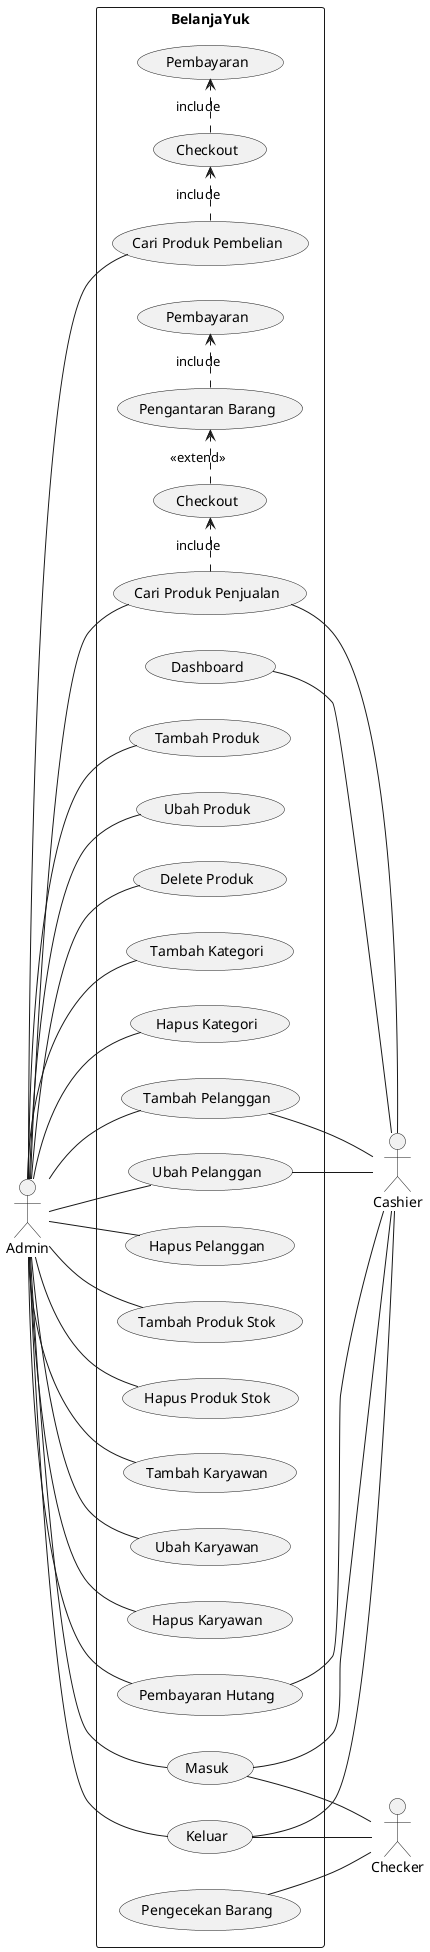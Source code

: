 @startuml

actor Admin
actor Cashier
actor Checker

rectangle "BelanjaYuk"{
    left to right direction
    (Dashboard) as Dashboard
    (Checkout) as (Checkout)
    (Cari Produk Pembelian) as (CariProdukPembelian)
    (Pembayaran) as (PenjualanPembayaran)
    (Pembayaran) as (PembelianPembayaran)
    (Cari Produk Penjualan) as (CariProdukPenjualan)
    (Checkout) as (Checkout2)
    (Tambah Produk) as (TambahProduk)
    (Ubah Produk) as (UbahProduk)
    (Delete Produk) as (HapusProduk)
    (Tambah Kategori) as (TambahKategori)
    (Hapus Kategori) as (HapusKategori)
    (Tambah Pelanggan) as (TambahPelanggan)
    (Ubah Pelanggan) as (UbahPelanggan)
    (Hapus Pelanggan) as (HapusPelanggan)
    (Tambah Produk Stok) as (TambahPStok)
    (Hapus Produk Stok) as (HapusPStok)
    (Tambah Karyawan) as (TambahKaryawan)
    (Ubah Karyawan) as (UbahKaryawan)
    (Hapus Karyawan) as (HapusKaryawan)
    (Pembayaran Hutang) as (PembayaranHutang)
    (Pengantaran Barang) as (PengantaranBarang)
    (Pengecekan Barang) as (PengecekanBarang)
    (Masuk) as (Masuk)
    (Keluar) as (Keluar)





    Admin -- (Masuk)
    Admin -- CariProdukPembelian
    CariProdukPembelian .> Checkout : include
    Checkout .> PembelianPembayaran : include

    Admin -- CariProdukPenjualan
    CariProdukPenjualan .>Checkout2 : include
    Checkout2 .> PengantaranBarang : << extend >>
    PengantaranBarang .> PenjualanPembayaran : include
    Admin -- TambahPelanggan
    Admin -- UbahPelanggan
    Admin -- HapusPelanggan
    Admin -- TambahKaryawan
    Admin -- UbahKaryawan
    Admin -- HapusKaryawan
    Admin -- TambahKategori
    Admin -- HapusKategori
    Admin -- TambahProduk
    Admin -- HapusProduk
    Admin -- UbahProduk
    Admin -- TambahPStok
    Admin -- HapusPStok
    Admin -- PembayaranHutang
    Admin -- Keluar

'    cashier
    (Masuk) -- Cashier
    CariProdukPenjualan -- Cashier
    Dashboard -- Cashier
    TambahPelanggan -- Cashier
    UbahPelanggan -- Cashier
    PembayaranHutang -- Cashier
    (Keluar) -- Cashier

    (Masuk) -- Checker
    (PengecekanBarang) -- Checker
    (Keluar) -- Checker


}
@enduml